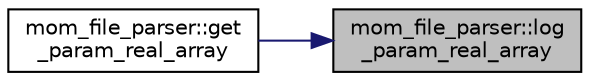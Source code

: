 digraph "mom_file_parser::log_param_real_array"
{
 // INTERACTIVE_SVG=YES
 // LATEX_PDF_SIZE
  edge [fontname="Helvetica",fontsize="10",labelfontname="Helvetica",labelfontsize="10"];
  node [fontname="Helvetica",fontsize="10",shape=record];
  rankdir="RL";
  Node1 [label="mom_file_parser::log\l_param_real_array",height=0.2,width=0.4,color="black", fillcolor="grey75", style="filled", fontcolor="black",tooltip="Log the name and values of an array of real model parameter in documentation files."];
  Node1 -> Node2 [dir="back",color="midnightblue",fontsize="10",style="solid",fontname="Helvetica"];
  Node2 [label="mom_file_parser::get\l_param_real_array",height=0.2,width=0.4,color="black", fillcolor="white", style="filled",URL="$namespacemom__file__parser.html#abe46596750cd8d85531be8aaf030c73e",tooltip="This subroutine reads the values of an array of real model parameters from a parameter file and logs ..."];
}
